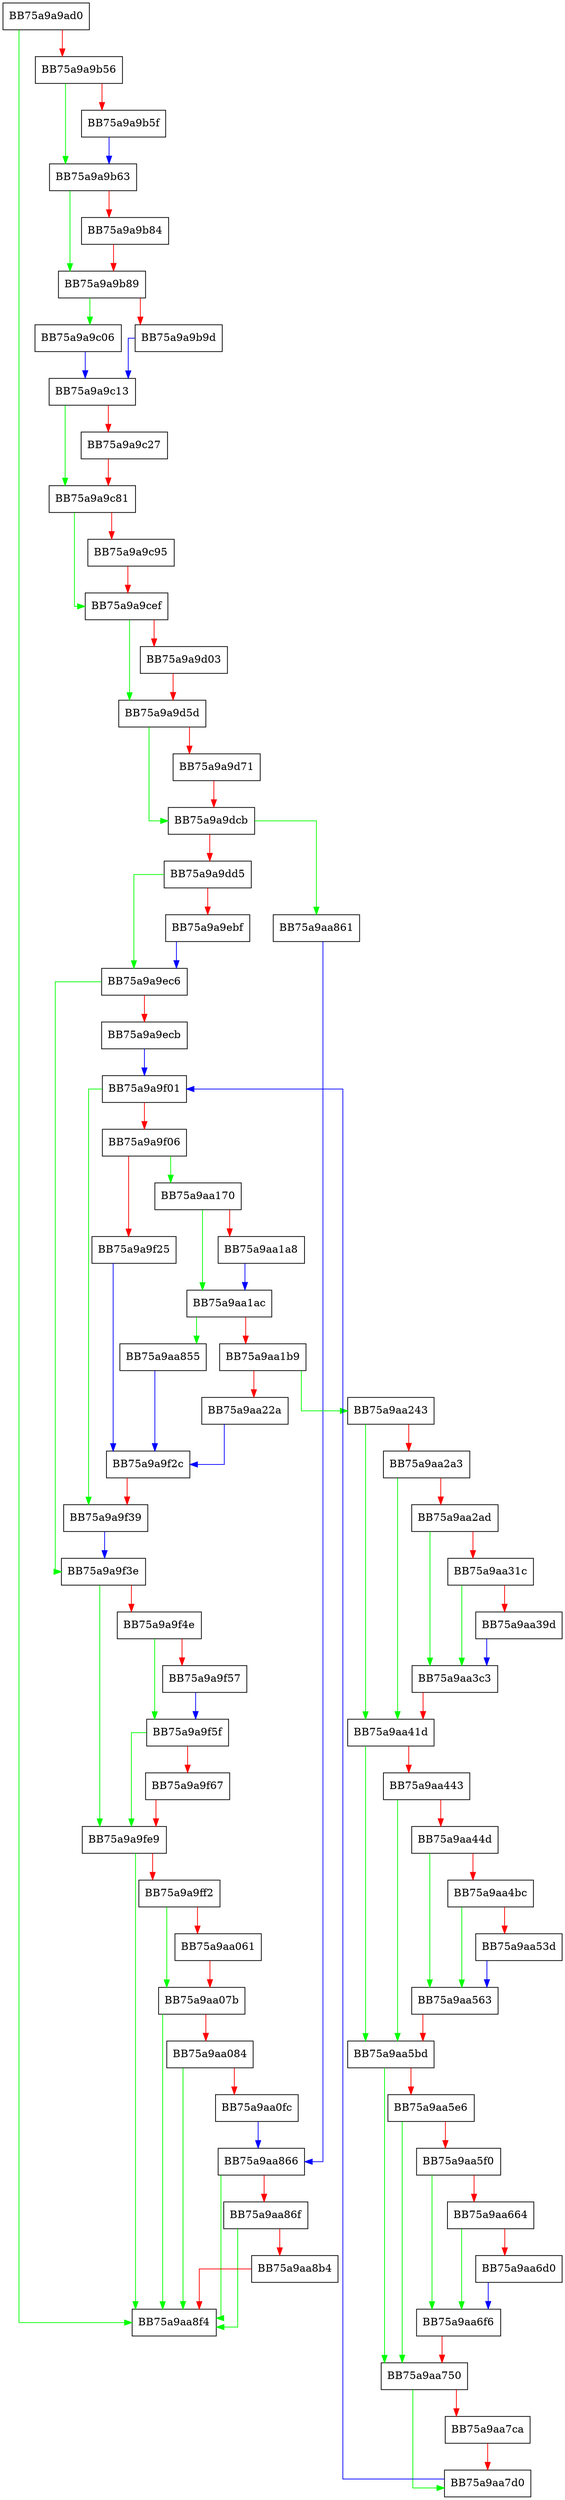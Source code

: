 digraph agent_init {
  node [shape="box"];
  graph [splines=ortho];
  BB75a9a9ad0 -> BB75a9aa8f4 [color="green"];
  BB75a9a9ad0 -> BB75a9a9b56 [color="red"];
  BB75a9a9b56 -> BB75a9a9b63 [color="green"];
  BB75a9a9b56 -> BB75a9a9b5f [color="red"];
  BB75a9a9b5f -> BB75a9a9b63 [color="blue"];
  BB75a9a9b63 -> BB75a9a9b89 [color="green"];
  BB75a9a9b63 -> BB75a9a9b84 [color="red"];
  BB75a9a9b84 -> BB75a9a9b89 [color="red"];
  BB75a9a9b89 -> BB75a9a9c06 [color="green"];
  BB75a9a9b89 -> BB75a9a9b9d [color="red"];
  BB75a9a9b9d -> BB75a9a9c13 [color="blue"];
  BB75a9a9c06 -> BB75a9a9c13 [color="blue"];
  BB75a9a9c13 -> BB75a9a9c81 [color="green"];
  BB75a9a9c13 -> BB75a9a9c27 [color="red"];
  BB75a9a9c27 -> BB75a9a9c81 [color="red"];
  BB75a9a9c81 -> BB75a9a9cef [color="green"];
  BB75a9a9c81 -> BB75a9a9c95 [color="red"];
  BB75a9a9c95 -> BB75a9a9cef [color="red"];
  BB75a9a9cef -> BB75a9a9d5d [color="green"];
  BB75a9a9cef -> BB75a9a9d03 [color="red"];
  BB75a9a9d03 -> BB75a9a9d5d [color="red"];
  BB75a9a9d5d -> BB75a9a9dcb [color="green"];
  BB75a9a9d5d -> BB75a9a9d71 [color="red"];
  BB75a9a9d71 -> BB75a9a9dcb [color="red"];
  BB75a9a9dcb -> BB75a9aa861 [color="green"];
  BB75a9a9dcb -> BB75a9a9dd5 [color="red"];
  BB75a9a9dd5 -> BB75a9a9ec6 [color="green"];
  BB75a9a9dd5 -> BB75a9a9ebf [color="red"];
  BB75a9a9ebf -> BB75a9a9ec6 [color="blue"];
  BB75a9a9ec6 -> BB75a9a9f3e [color="green"];
  BB75a9a9ec6 -> BB75a9a9ecb [color="red"];
  BB75a9a9ecb -> BB75a9a9f01 [color="blue"];
  BB75a9a9f01 -> BB75a9a9f39 [color="green"];
  BB75a9a9f01 -> BB75a9a9f06 [color="red"];
  BB75a9a9f06 -> BB75a9aa170 [color="green"];
  BB75a9a9f06 -> BB75a9a9f25 [color="red"];
  BB75a9a9f25 -> BB75a9a9f2c [color="blue"];
  BB75a9a9f2c -> BB75a9a9f39 [color="red"];
  BB75a9a9f39 -> BB75a9a9f3e [color="blue"];
  BB75a9a9f3e -> BB75a9a9fe9 [color="green"];
  BB75a9a9f3e -> BB75a9a9f4e [color="red"];
  BB75a9a9f4e -> BB75a9a9f5f [color="green"];
  BB75a9a9f4e -> BB75a9a9f57 [color="red"];
  BB75a9a9f57 -> BB75a9a9f5f [color="blue"];
  BB75a9a9f5f -> BB75a9a9fe9 [color="green"];
  BB75a9a9f5f -> BB75a9a9f67 [color="red"];
  BB75a9a9f67 -> BB75a9a9fe9 [color="red"];
  BB75a9a9fe9 -> BB75a9aa8f4 [color="green"];
  BB75a9a9fe9 -> BB75a9a9ff2 [color="red"];
  BB75a9a9ff2 -> BB75a9aa07b [color="green"];
  BB75a9a9ff2 -> BB75a9aa061 [color="red"];
  BB75a9aa061 -> BB75a9aa07b [color="red"];
  BB75a9aa07b -> BB75a9aa8f4 [color="green"];
  BB75a9aa07b -> BB75a9aa084 [color="red"];
  BB75a9aa084 -> BB75a9aa8f4 [color="green"];
  BB75a9aa084 -> BB75a9aa0fc [color="red"];
  BB75a9aa0fc -> BB75a9aa866 [color="blue"];
  BB75a9aa170 -> BB75a9aa1ac [color="green"];
  BB75a9aa170 -> BB75a9aa1a8 [color="red"];
  BB75a9aa1a8 -> BB75a9aa1ac [color="blue"];
  BB75a9aa1ac -> BB75a9aa855 [color="green"];
  BB75a9aa1ac -> BB75a9aa1b9 [color="red"];
  BB75a9aa1b9 -> BB75a9aa243 [color="green"];
  BB75a9aa1b9 -> BB75a9aa22a [color="red"];
  BB75a9aa22a -> BB75a9a9f2c [color="blue"];
  BB75a9aa243 -> BB75a9aa41d [color="green"];
  BB75a9aa243 -> BB75a9aa2a3 [color="red"];
  BB75a9aa2a3 -> BB75a9aa41d [color="green"];
  BB75a9aa2a3 -> BB75a9aa2ad [color="red"];
  BB75a9aa2ad -> BB75a9aa3c3 [color="green"];
  BB75a9aa2ad -> BB75a9aa31c [color="red"];
  BB75a9aa31c -> BB75a9aa3c3 [color="green"];
  BB75a9aa31c -> BB75a9aa39d [color="red"];
  BB75a9aa39d -> BB75a9aa3c3 [color="blue"];
  BB75a9aa3c3 -> BB75a9aa41d [color="red"];
  BB75a9aa41d -> BB75a9aa5bd [color="green"];
  BB75a9aa41d -> BB75a9aa443 [color="red"];
  BB75a9aa443 -> BB75a9aa5bd [color="green"];
  BB75a9aa443 -> BB75a9aa44d [color="red"];
  BB75a9aa44d -> BB75a9aa563 [color="green"];
  BB75a9aa44d -> BB75a9aa4bc [color="red"];
  BB75a9aa4bc -> BB75a9aa563 [color="green"];
  BB75a9aa4bc -> BB75a9aa53d [color="red"];
  BB75a9aa53d -> BB75a9aa563 [color="blue"];
  BB75a9aa563 -> BB75a9aa5bd [color="red"];
  BB75a9aa5bd -> BB75a9aa750 [color="green"];
  BB75a9aa5bd -> BB75a9aa5e6 [color="red"];
  BB75a9aa5e6 -> BB75a9aa750 [color="green"];
  BB75a9aa5e6 -> BB75a9aa5f0 [color="red"];
  BB75a9aa5f0 -> BB75a9aa6f6 [color="green"];
  BB75a9aa5f0 -> BB75a9aa664 [color="red"];
  BB75a9aa664 -> BB75a9aa6f6 [color="green"];
  BB75a9aa664 -> BB75a9aa6d0 [color="red"];
  BB75a9aa6d0 -> BB75a9aa6f6 [color="blue"];
  BB75a9aa6f6 -> BB75a9aa750 [color="red"];
  BB75a9aa750 -> BB75a9aa7d0 [color="green"];
  BB75a9aa750 -> BB75a9aa7ca [color="red"];
  BB75a9aa7ca -> BB75a9aa7d0 [color="red"];
  BB75a9aa7d0 -> BB75a9a9f01 [color="blue"];
  BB75a9aa855 -> BB75a9a9f2c [color="blue"];
  BB75a9aa861 -> BB75a9aa866 [color="blue"];
  BB75a9aa866 -> BB75a9aa8f4 [color="green"];
  BB75a9aa866 -> BB75a9aa86f [color="red"];
  BB75a9aa86f -> BB75a9aa8f4 [color="green"];
  BB75a9aa86f -> BB75a9aa8b4 [color="red"];
  BB75a9aa8b4 -> BB75a9aa8f4 [color="red"];
}